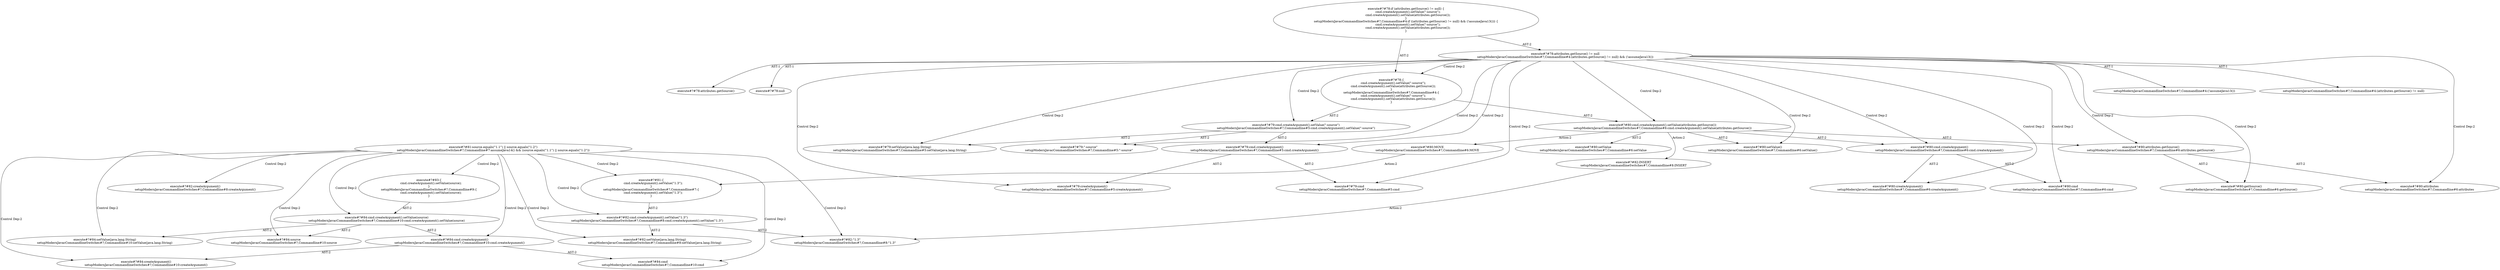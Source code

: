 digraph "Pattern" {
0 [label="execute#?#82:INSERT
setupModernJavacCommandlineSwitches#?,Commandline#8:INSERT" shape=ellipse]
1 [label="execute#?#80:cmd.createArgument().setValue(attributes.getSource())
setupModernJavacCommandlineSwitches#?,Commandline#6:cmd.createArgument().setValue(attributes.getSource())" shape=ellipse]
2 [label="execute#?#78:attributes.getSource() != null
setupModernJavacCommandlineSwitches#?,Commandline#4:(attributes.getSource() != null) && (!assumeJava13())" shape=ellipse]
3 [label="execute#?#78:if (attributes.getSource() != null) \{
    cmd.createArgument().setValue(\"-source\");
    cmd.createArgument().setValue(attributes.getSource());
\}
setupModernJavacCommandlineSwitches#?,Commandline#4:if ((attributes.getSource() != null) && (!assumeJava13())) \{
    cmd.createArgument().setValue(\"-source\");
    cmd.createArgument().setValue(attributes.getSource());
\}" shape=ellipse]
4 [label="execute#?#78:attributes.getSource()" shape=ellipse]
5 [label="execute#?#78:null" shape=ellipse]
6 [label="execute#?#78:\{
    cmd.createArgument().setValue(\"-source\");
    cmd.createArgument().setValue(attributes.getSource());
\}
setupModernJavacCommandlineSwitches#?,Commandline#4:\{
    cmd.createArgument().setValue(\"-source\");
    cmd.createArgument().setValue(attributes.getSource());
\}" shape=ellipse]
7 [label="execute#?#79:cmd.createArgument().setValue(\"-source\")
setupModernJavacCommandlineSwitches#?,Commandline#5:cmd.createArgument().setValue(\"-source\")" shape=ellipse]
8 [label="execute#?#79:setValue(java.lang.String)
setupModernJavacCommandlineSwitches#?,Commandline#5:setValue(java.lang.String)" shape=ellipse]
9 [label="execute#?#79:cmd.createArgument()
setupModernJavacCommandlineSwitches#?,Commandline#5:cmd.createArgument()" shape=ellipse]
10 [label="execute#?#79:createArgument()
setupModernJavacCommandlineSwitches#?,Commandline#5:createArgument()" shape=ellipse]
11 [label="execute#?#79:cmd
setupModernJavacCommandlineSwitches#?,Commandline#5:cmd" shape=ellipse]
12 [label="execute#?#79:\"-source\"
setupModernJavacCommandlineSwitches#?,Commandline#5:\"-source\"" shape=ellipse]
13 [label="execute#?#80:setValue()
setupModernJavacCommandlineSwitches#?,Commandline#6:setValue()" shape=ellipse]
14 [label="execute#?#80:cmd.createArgument()
setupModernJavacCommandlineSwitches#?,Commandline#6:cmd.createArgument()" shape=ellipse]
15 [label="execute#?#80:createArgument()
setupModernJavacCommandlineSwitches#?,Commandline#6:createArgument()" shape=ellipse]
16 [label="execute#?#80:cmd
setupModernJavacCommandlineSwitches#?,Commandline#6:cmd" shape=ellipse]
17 [label="execute#?#80:attributes.getSource()
setupModernJavacCommandlineSwitches#?,Commandline#6:attributes.getSource()" shape=ellipse]
18 [label="execute#?#80:getSource()
setupModernJavacCommandlineSwitches#?,Commandline#6:getSource()" shape=ellipse]
19 [label="execute#?#80:attributes
setupModernJavacCommandlineSwitches#?,Commandline#6:attributes" shape=ellipse]
20 [label="execute#?#80:setValue
setupModernJavacCommandlineSwitches#?,Commandline#6:setValue" shape=ellipse]
21 [label="execute#?#80:MOVE
setupModernJavacCommandlineSwitches#?,Commandline#6:MOVE" shape=ellipse]
22 [label="execute#?#81:\{
    cmd.createArgument().setValue(\"1.3\");
\}
setupModernJavacCommandlineSwitches#?,Commandline#7:\{
    cmd.createArgument().setValue(\"1.3\");
\}" shape=ellipse]
23 [label="execute#?#82:\"1.3\"
setupModernJavacCommandlineSwitches#?,Commandline#8:\"1.3\"" shape=ellipse]
24 [label="execute#?#81:source.equals(\"1.1\") || source.equals(\"1.2\")
setupModernJavacCommandlineSwitches#?,Commandline#7:assumeJava14() && (source.equals(\"1.1\") || source.equals(\"1.2\"))" shape=ellipse]
25 [label="execute#?#82:cmd.createArgument().setValue(\"1.3\")
setupModernJavacCommandlineSwitches#?,Commandline#8:cmd.createArgument().setValue(\"1.3\")" shape=ellipse]
26 [label="execute#?#82:setValue(java.lang.String)
setupModernJavacCommandlineSwitches#?,Commandline#8:setValue(java.lang.String)" shape=ellipse]
27 [label="execute#?#82:createArgument()
setupModernJavacCommandlineSwitches#?,Commandline#8:createArgument()" shape=ellipse]
28 [label="execute#?#83:\{
    cmd.createArgument().setValue(source);
\}
setupModernJavacCommandlineSwitches#?,Commandline#9:\{
    cmd.createArgument().setValue(source);
\}" shape=ellipse]
29 [label="execute#?#84:cmd.createArgument().setValue(source)
setupModernJavacCommandlineSwitches#?,Commandline#10:cmd.createArgument().setValue(source)" shape=ellipse]
30 [label="execute#?#84:setValue(java.lang.String)
setupModernJavacCommandlineSwitches#?,Commandline#10:setValue(java.lang.String)" shape=ellipse]
31 [label="execute#?#84:cmd.createArgument()
setupModernJavacCommandlineSwitches#?,Commandline#10:cmd.createArgument()" shape=ellipse]
32 [label="execute#?#84:createArgument()
setupModernJavacCommandlineSwitches#?,Commandline#10:createArgument()" shape=ellipse]
33 [label="execute#?#84:cmd
setupModernJavacCommandlineSwitches#?,Commandline#10:cmd" shape=ellipse]
34 [label="execute#?#84:source
setupModernJavacCommandlineSwitches#?,Commandline#10:source" shape=ellipse]
35 [label="setupModernJavacCommandlineSwitches#?,Commandline#4:(!assumeJava13())" shape=ellipse]
36 [label="setupModernJavacCommandlineSwitches#?,Commandline#4:(attributes.getSource() != null)" shape=ellipse]
0 -> 23 [label="Action:2"];
1 -> 0 [label="Action:2"];
1 -> 20 [label="AST:2"];
1 -> 14 [label="AST:2"];
1 -> 13 [label="AST:2"];
1 -> 17 [label="AST:2"];
1 -> 21 [label="Action:2"];
2 -> 1 [label="Control Dep:2"];
2 -> 4 [label="AST:1"];
2 -> 5 [label="AST:1"];
2 -> 6 [label="Control Dep:2"];
2 -> 7 [label="Control Dep:2"];
2 -> 8 [label="Control Dep:2"];
2 -> 9 [label="Control Dep:2"];
2 -> 10 [label="Control Dep:2"];
2 -> 11 [label="Control Dep:2"];
2 -> 12 [label="Control Dep:2"];
2 -> 13 [label="Control Dep:2"];
2 -> 14 [label="Control Dep:2"];
2 -> 15 [label="Control Dep:2"];
2 -> 16 [label="Control Dep:2"];
2 -> 17 [label="Control Dep:2"];
2 -> 18 [label="Control Dep:2"];
2 -> 19 [label="Control Dep:2"];
2 -> 35 [label="AST:1"];
2 -> 36 [label="AST:1"];
3 -> 2 [label="AST:2"];
3 -> 6 [label="AST:2"];
6 -> 1 [label="AST:2"];
6 -> 7 [label="AST:2"];
7 -> 9 [label="AST:2"];
7 -> 8 [label="AST:2"];
7 -> 12 [label="AST:2"];
9 -> 11 [label="AST:2"];
9 -> 10 [label="AST:2"];
14 -> 16 [label="AST:2"];
14 -> 15 [label="AST:2"];
17 -> 19 [label="AST:2"];
17 -> 18 [label="AST:2"];
21 -> 22 [label="Action:2"];
22 -> 25 [label="AST:2"];
24 -> 22 [label="Control Dep:2"];
24 -> 23 [label="Control Dep:2"];
24 -> 25 [label="Control Dep:2"];
24 -> 26 [label="Control Dep:2"];
24 -> 27 [label="Control Dep:2"];
24 -> 28 [label="Control Dep:2"];
24 -> 29 [label="Control Dep:2"];
24 -> 30 [label="Control Dep:2"];
24 -> 31 [label="Control Dep:2"];
24 -> 32 [label="Control Dep:2"];
24 -> 33 [label="Control Dep:2"];
24 -> 34 [label="Control Dep:2"];
25 -> 23 [label="AST:2"];
25 -> 26 [label="AST:2"];
28 -> 29 [label="AST:2"];
29 -> 31 [label="AST:2"];
29 -> 30 [label="AST:2"];
29 -> 34 [label="AST:2"];
31 -> 33 [label="AST:2"];
31 -> 32 [label="AST:2"];
}